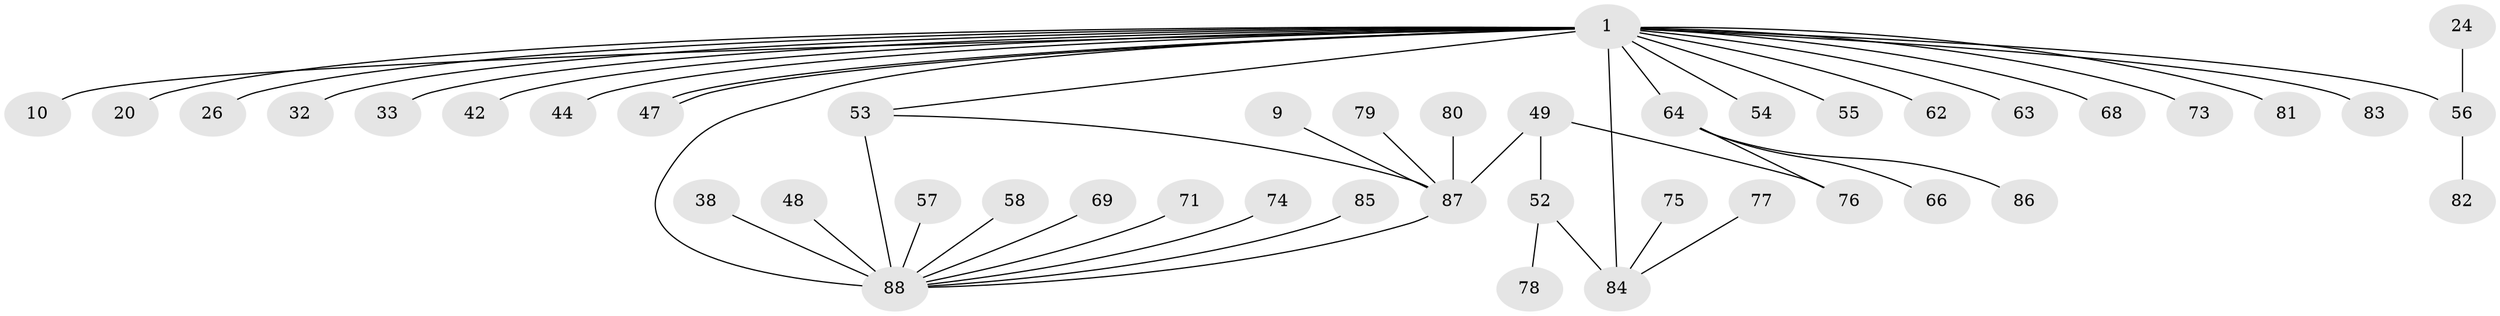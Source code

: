// original degree distribution, {29: 0.011363636363636364, 8: 0.011363636363636364, 4: 0.07954545454545454, 1: 0.5113636363636364, 5: 0.056818181818181816, 3: 0.09090909090909091, 6: 0.022727272727272728, 2: 0.20454545454545456, 7: 0.011363636363636364}
// Generated by graph-tools (version 1.1) at 2025/47/03/09/25 04:47:01]
// undirected, 44 vertices, 48 edges
graph export_dot {
graph [start="1"]
  node [color=gray90,style=filled];
  1;
  9;
  10;
  20;
  24;
  26;
  32;
  33;
  38;
  42 [super="+34"];
  44;
  47;
  48;
  49 [super="+18+23+45"];
  52 [super="+14"];
  53 [super="+13+50"];
  54;
  55 [super="+28"];
  56 [super="+29+43+36"];
  57;
  58;
  62;
  63;
  64 [super="+15+40"];
  66 [super="+30"];
  68;
  69;
  71 [super="+65"];
  73;
  74 [super="+31"];
  75;
  76 [super="+72"];
  77;
  78;
  79 [super="+27"];
  80 [super="+39+70"];
  81;
  82 [super="+59"];
  83;
  84 [super="+11+35+6+61"];
  85;
  86;
  87 [super="+22+19+60"];
  88 [super="+25+51+21"];
  1 -- 10;
  1 -- 20;
  1 -- 26;
  1 -- 32;
  1 -- 33;
  1 -- 44;
  1 -- 47;
  1 -- 47;
  1 -- 53 [weight=2];
  1 -- 54;
  1 -- 62;
  1 -- 63;
  1 -- 68;
  1 -- 73;
  1 -- 81;
  1 -- 83;
  1 -- 84 [weight=2];
  1 -- 56 [weight=3];
  1 -- 88 [weight=3];
  1 -- 55;
  1 -- 42;
  1 -- 64 [weight=2];
  9 -- 87;
  24 -- 56;
  38 -- 88;
  48 -- 88 [weight=2];
  49 -- 52 [weight=2];
  49 -- 87;
  49 -- 76;
  52 -- 78;
  52 -- 84;
  53 -- 87;
  53 -- 88 [weight=4];
  56 -- 82;
  57 -- 88;
  58 -- 88;
  64 -- 66;
  64 -- 86;
  64 -- 76;
  69 -- 88;
  71 -- 88;
  74 -- 88;
  75 -- 84;
  77 -- 84;
  79 -- 87;
  80 -- 87;
  85 -- 88;
  87 -- 88 [weight=4];
}
